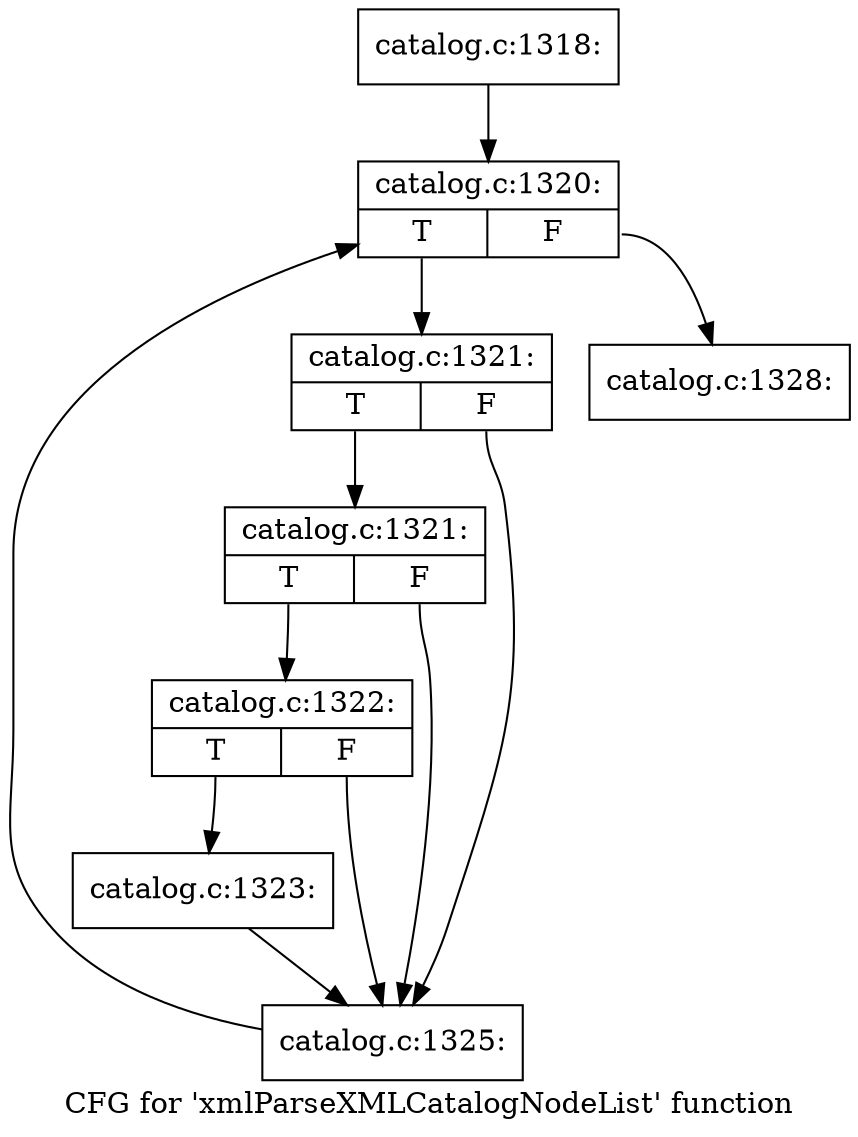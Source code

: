 digraph "CFG for 'xmlParseXMLCatalogNodeList' function" {
	label="CFG for 'xmlParseXMLCatalogNodeList' function";

	Node0x3a1e7d0 [shape=record,label="{catalog.c:1318:}"];
	Node0x3a1e7d0 -> Node0x3a205f0;
	Node0x3a205f0 [shape=record,label="{catalog.c:1320:|{<s0>T|<s1>F}}"];
	Node0x3a205f0:s0 -> Node0x3a209e0;
	Node0x3a205f0:s1 -> Node0x3a20810;
	Node0x3a209e0 [shape=record,label="{catalog.c:1321:|{<s0>T|<s1>F}}"];
	Node0x3a209e0:s0 -> Node0x3a20cc0;
	Node0x3a209e0:s1 -> Node0x3a20bf0;
	Node0x3a20cc0 [shape=record,label="{catalog.c:1321:|{<s0>T|<s1>F}}"];
	Node0x3a20cc0:s0 -> Node0x3a20c40;
	Node0x3a20cc0:s1 -> Node0x3a20bf0;
	Node0x3a20c40 [shape=record,label="{catalog.c:1322:|{<s0>T|<s1>F}}"];
	Node0x3a20c40:s0 -> Node0x3a20ba0;
	Node0x3a20c40:s1 -> Node0x3a20bf0;
	Node0x3a20ba0 [shape=record,label="{catalog.c:1323:}"];
	Node0x3a20ba0 -> Node0x3a20bf0;
	Node0x3a20bf0 [shape=record,label="{catalog.c:1325:}"];
	Node0x3a20bf0 -> Node0x3a205f0;
	Node0x3a20810 [shape=record,label="{catalog.c:1328:}"];
}
